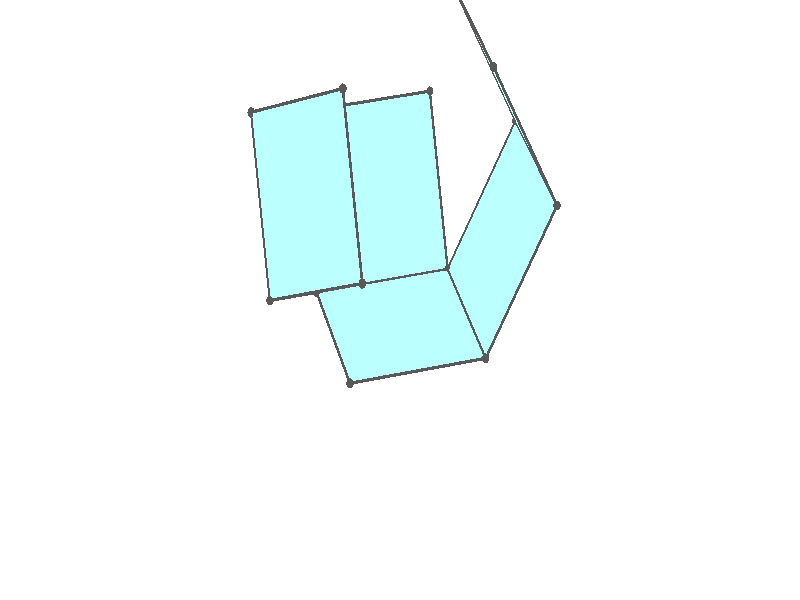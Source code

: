 #version 3.7;
global_settings{assumed_gamma 1.0}
camera{perspective location <18.750000000000000000000000, 10.825317547305481014063844, 12.499999999999996447286321> right <0.133333333333333331482962, -0.230940107675850353485814, -0.000000000000000000000000> up <-0.064951905283832905846353, -0.037499999999999998612221, 0.129903810567665811692706> direction <0.750000000000000111022302, 0.433012701892219298294151, 0.499999999999999944488849> sky <-0.433012701892219298294151, -0.249999999999999944488849, 0.866025403784438707610605> look_at <18.000000000000000000000000, 10.392304845413262270881205, 11.999999999999996447286321>}
light_source{<18.750000000000000000000000, 10.825317547305481014063844, 12.499999999999996447286321> rgb<1.0,1.0,1.0>}
background{rgb<1,1,1>}
union{union{object{union{sphere{<0.000000000000000049995996, 0.816496580927725923437777, -0.180469061561687293959722>,0.029999999999999998889777}sphere{<-0.816496580927725923437777, 0.000000000000000099991992, -0.180469061561687293959722>,0.029999999999999998889777}sphere{<-0.000000000000000149987989, -0.816496580927725923437777, -0.180469061561687293959722>,0.029999999999999998889777}sphere{<0.816496580927725923437777, -0.000000000000000199983985, -0.180469061561687293959722>,0.029999999999999998889777}} pigment{rgb<0.1,0.1,0.1>}}object{union{cylinder{<0.000000000000000049995996, 0.816496580927725923437777, -0.180469061561687293959722>,<-0.816496580927725923437777, 0.000000000000000099991992, -0.180469061561687293959722>,0.010000000000000000208167}cylinder{<-0.816496580927725923437777, 0.000000000000000099991992, -0.180469061561687293959722>,<-0.000000000000000149987989, -0.816496580927725923437777, -0.180469061561687293959722>,0.010000000000000000208167}cylinder{<-0.000000000000000149987989, -0.816496580927725923437777, -0.180469061561687293959722>,<0.816496580927725923437777, -0.000000000000000199983985, -0.180469061561687293959722>,0.010000000000000000208167}cylinder{<0.816496580927725923437777, -0.000000000000000199983985, -0.180469061561687293959722>,<0.000000000000000049995996, 0.816496580927725923437777, -0.180469061561687293959722>,0.010000000000000000208167}} pigment{rgb<0.1,0.1,0.1>}}object{polygon{4.000000000000000000000000,<0.000000000000000049995996, 0.816496580927725923437777, -0.180469061561687293959722>,<-0.816496580927725923437777, 0.000000000000000099991992, -0.180469061561687293959722>,<-0.000000000000000149987989, -0.816496580927725923437777, -0.180469061561687293959722>,<0.816496580927725923437777, -0.000000000000000199983985, -0.180469061561687293959722>} pigment{rgbft<0.5,1.0,1.0,0.1,0.1>}}}union{object{union{sphere{<0.000000000000000000000000, 0.816496580927725923437777, -0.180469061561687182937419>,0.029999999999999998889777}sphere{<-0.816496580927726034460079, 0.000000000000000111022302, -0.180469061561687293959722>,0.029999999999999998889777}sphere{<-1.233052701161835962295754, 0.416556120234110149880280, 0.812654964290242309843393>,0.029999999999999998889777}sphere{<-0.416556120234110038857978, 1.233052701161835962295754, 0.812654964290242531887998>,0.029999999999999998889777}} pigment{rgb<0.1,0.1,0.1>}}object{union{cylinder{<0.000000000000000000000000, 0.816496580927725923437777, -0.180469061561687182937419>,<-0.816496580927726034460079, 0.000000000000000111022302, -0.180469061561687293959722>,0.010000000000000000208167}cylinder{<-0.816496580927726034460079, 0.000000000000000111022302, -0.180469061561687293959722>,<-1.233052701161835962295754, 0.416556120234110149880280, 0.812654964290242309843393>,0.010000000000000000208167}cylinder{<-1.233052701161835962295754, 0.416556120234110149880280, 0.812654964290242309843393>,<-0.416556120234110038857978, 1.233052701161835962295754, 0.812654964290242531887998>,0.010000000000000000208167}cylinder{<-0.416556120234110038857978, 1.233052701161835962295754, 0.812654964290242531887998>,<0.000000000000000000000000, 0.816496580927725923437777, -0.180469061561687182937419>,0.010000000000000000208167}} pigment{rgb<0.1,0.1,0.1>}}object{polygon{4.000000000000000000000000,<0.000000000000000000000000, 0.816496580927725923437777, -0.180469061561687182937419>,<-0.816496580927726034460079, 0.000000000000000111022302, -0.180469061561687293959722>,<-1.233052701161835962295754, 0.416556120234110149880280, 0.812654964290242309843393>,<-0.416556120234110038857978, 1.233052701161835962295754, 0.812654964290242531887998>} pigment{rgbft<0.5,1.0,1.0,0.1,0.1>}}}union{object{union{sphere{<-0.025092553179723961487291, 0.841589134107449621247099, 1.825989008261649448883190>,0.029999999999999998889777}sphere{<-0.841589134107450287380914, 0.025092553179723416784119, 1.825989008261649226838585>,0.029999999999999998889777}sphere{<-1.233052701161836406384964, 0.416556120234110038857978, 0.812654964290242309843393>,0.029999999999999998889777}sphere{<-0.416556120234109983346826, 1.233052701161836184340359, 0.812654964290242531887998>,0.029999999999999998889777}} pigment{rgb<0.1,0.1,0.1>}}object{union{cylinder{<-0.025092553179723961487291, 0.841589134107449621247099, 1.825989008261649448883190>,<-0.841589134107450287380914, 0.025092553179723416784119, 1.825989008261649226838585>,0.010000000000000000208167}cylinder{<-0.841589134107450287380914, 0.025092553179723416784119, 1.825989008261649226838585>,<-1.233052701161836406384964, 0.416556120234110038857978, 0.812654964290242309843393>,0.010000000000000000208167}cylinder{<-1.233052701161836406384964, 0.416556120234110038857978, 0.812654964290242309843393>,<-0.416556120234109983346826, 1.233052701161836184340359, 0.812654964290242531887998>,0.010000000000000000208167}cylinder{<-0.416556120234109983346826, 1.233052701161836184340359, 0.812654964290242531887998>,<-0.025092553179723961487291, 0.841589134107449621247099, 1.825989008261649448883190>,0.010000000000000000208167}} pigment{rgb<0.1,0.1,0.1>}}object{polygon{4.000000000000000000000000,<-0.025092553179723961487291, 0.841589134107449621247099, 1.825989008261649448883190>,<-0.841589134107450287380914, 0.025092553179723416784119, 1.825989008261649226838585>,<-1.233052701161836406384964, 0.416556120234110038857978, 0.812654964290242309843393>,<-0.416556120234109983346826, 1.233052701161836184340359, 0.812654964290242531887998>} pigment{rgbft<0.5,1.0,1.0,0.1,0.1>}}}union{object{union{sphere{<-1.233052701161835962295754, -0.416556120234109927835675, 0.812654964290242531887998>,0.029999999999999998889777}sphere{<-0.816496580927726034460079, 0.000000000000000000000000, -0.180469061561687182937419>,0.029999999999999998889777}sphere{<-0.000000000000000111022302, -0.816496580927725923437777, -0.180469061561687404982024>,0.029999999999999998889777}sphere{<-0.416556120234110149880280, -1.233052701161835962295754, 0.812654964290242309843393>,0.029999999999999998889777}} pigment{rgb<0.1,0.1,0.1>}}object{union{cylinder{<-1.233052701161835962295754, -0.416556120234109927835675, 0.812654964290242531887998>,<-0.816496580927726034460079, 0.000000000000000000000000, -0.180469061561687182937419>,0.010000000000000000208167}cylinder{<-0.816496580927726034460079, 0.000000000000000000000000, -0.180469061561687182937419>,<-0.000000000000000111022302, -0.816496580927725923437777, -0.180469061561687404982024>,0.010000000000000000208167}cylinder{<-0.000000000000000111022302, -0.816496580927725923437777, -0.180469061561687404982024>,<-0.416556120234110149880280, -1.233052701161835962295754, 0.812654964290242309843393>,0.010000000000000000208167}cylinder{<-0.416556120234110149880280, -1.233052701161835962295754, 0.812654964290242309843393>,<-1.233052701161835962295754, -0.416556120234109927835675, 0.812654964290242531887998>,0.010000000000000000208167}} pigment{rgb<0.1,0.1,0.1>}}object{polygon{4.000000000000000000000000,<-1.233052701161835962295754, -0.416556120234109927835675, 0.812654964290242531887998>,<-0.816496580927726034460079, 0.000000000000000000000000, -0.180469061561687182937419>,<-0.000000000000000111022302, -0.816496580927725923437777, -0.180469061561687404982024>,<-0.416556120234110149880280, -1.233052701161835962295754, 0.812654964290242309843393>} pigment{rgbft<0.5,1.0,1.0,0.1,0.1>}}}union{object{union{sphere{<0.603980073991055688154006, -1.045628747404890201977423, 1.319321986275945990385594>,0.029999999999999998889777}sphere{<1.020536194225166060078891, -0.629072627170780274141748, 0.326197960424016275560177>,0.029999999999999998889777}sphere{<-0.000000000000000111022302, -0.816496580927726034460079, -0.180469061561687404982024>,0.029999999999999998889777}sphere{<-0.416556120234110260902582, -1.233052701161835962295754, 0.812654964290242420865695>,0.029999999999999998889777}} pigment{rgb<0.1,0.1,0.1>}}object{union{cylinder{<0.603980073991055688154006, -1.045628747404890201977423, 1.319321986275945990385594>,<1.020536194225166060078891, -0.629072627170780274141748, 0.326197960424016275560177>,0.010000000000000000208167}cylinder{<1.020536194225166060078891, -0.629072627170780274141748, 0.326197960424016275560177>,<-0.000000000000000111022302, -0.816496580927726034460079, -0.180469061561687404982024>,0.010000000000000000208167}cylinder{<-0.000000000000000111022302, -0.816496580927726034460079, -0.180469061561687404982024>,<-0.416556120234110260902582, -1.233052701161835962295754, 0.812654964290242420865695>,0.010000000000000000208167}cylinder{<-0.416556120234110260902582, -1.233052701161835962295754, 0.812654964290242420865695>,<0.603980073991055688154006, -1.045628747404890201977423, 1.319321986275945990385594>,0.010000000000000000208167}} pigment{rgb<0.1,0.1,0.1>}}object{polygon{4.000000000000000000000000,<0.603980073991055688154006, -1.045628747404890201977423, 1.319321986275945990385594>,<1.020536194225166060078891, -0.629072627170780274141748, 0.326197960424016275560177>,<-0.000000000000000111022302, -0.816496580927726034460079, -0.180469061561687404982024>,<-0.416556120234110260902582, -1.233052701161835962295754, 0.812654964290242420865695>} pigment{rgbft<0.5,1.0,1.0,0.1,0.1>}}}union{object{union{sphere{<0.603980073991055688154006, -1.045628747404890201977423, 1.319321986275945768340989>,0.029999999999999998889777}sphere{<1.020536194225166060078891, -0.629072627170780163119446, 0.326197960424016608627085>,0.029999999999999998889777}sphere{<1.245343661728107509389929, 0.378661974440932802554727, 0.843175627835993979353191>,0.029999999999999998889777}sphere{<0.828787541493997026442742, -0.037894145793177291814402, 1.836299653687923250089398>,0.029999999999999998889777}} pigment{rgb<0.1,0.1,0.1>}}object{union{cylinder{<0.603980073991055688154006, -1.045628747404890201977423, 1.319321986275945768340989>,<1.020536194225166060078891, -0.629072627170780163119446, 0.326197960424016608627085>,0.010000000000000000208167}cylinder{<1.020536194225166060078891, -0.629072627170780163119446, 0.326197960424016608627085>,<1.245343661728107509389929, 0.378661974440932802554727, 0.843175627835993979353191>,0.010000000000000000208167}cylinder{<1.245343661728107509389929, 0.378661974440932802554727, 0.843175627835993979353191>,<0.828787541493997026442742, -0.037894145793177291814402, 1.836299653687923250089398>,0.010000000000000000208167}cylinder{<0.828787541493997026442742, -0.037894145793177291814402, 1.836299653687923250089398>,<0.603980073991055688154006, -1.045628747404890201977423, 1.319321986275945768340989>,0.010000000000000000208167}} pigment{rgb<0.1,0.1,0.1>}}object{polygon{4.000000000000000000000000,<0.603980073991055688154006, -1.045628747404890201977423, 1.319321986275945768340989>,<1.020536194225166060078891, -0.629072627170780163119446, 0.326197960424016608627085>,<1.245343661728107509389929, 0.378661974440932802554727, 0.843175627835993979353191>,<0.828787541493997026442742, -0.037894145793177291814402, 1.836299653687923250089398>} pigment{rgbft<0.5,1.0,1.0,0.1,0.1>}}}}
